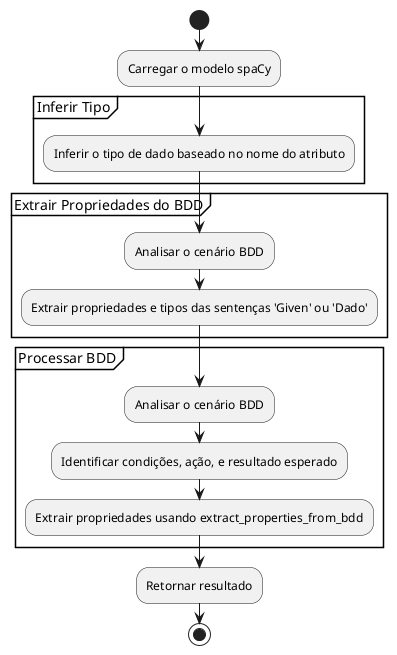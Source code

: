 @startuml
start

:Carregar o modelo spaCy;

partition "Inferir Tipo" {
    :Inferir o tipo de dado baseado no nome do atributo;
}

partition "Extrair Propriedades do BDD" {
    :Analisar o cenário BDD;
    :Extrair propriedades e tipos das sentenças 'Given' ou 'Dado';
}

partition "Processar BDD" {
    :Analisar o cenário BDD;
    :Identificar condições, ação, e resultado esperado;
    :Extrair propriedades usando extract_properties_from_bdd;
}

:Retornar resultado;

stop
@enduml